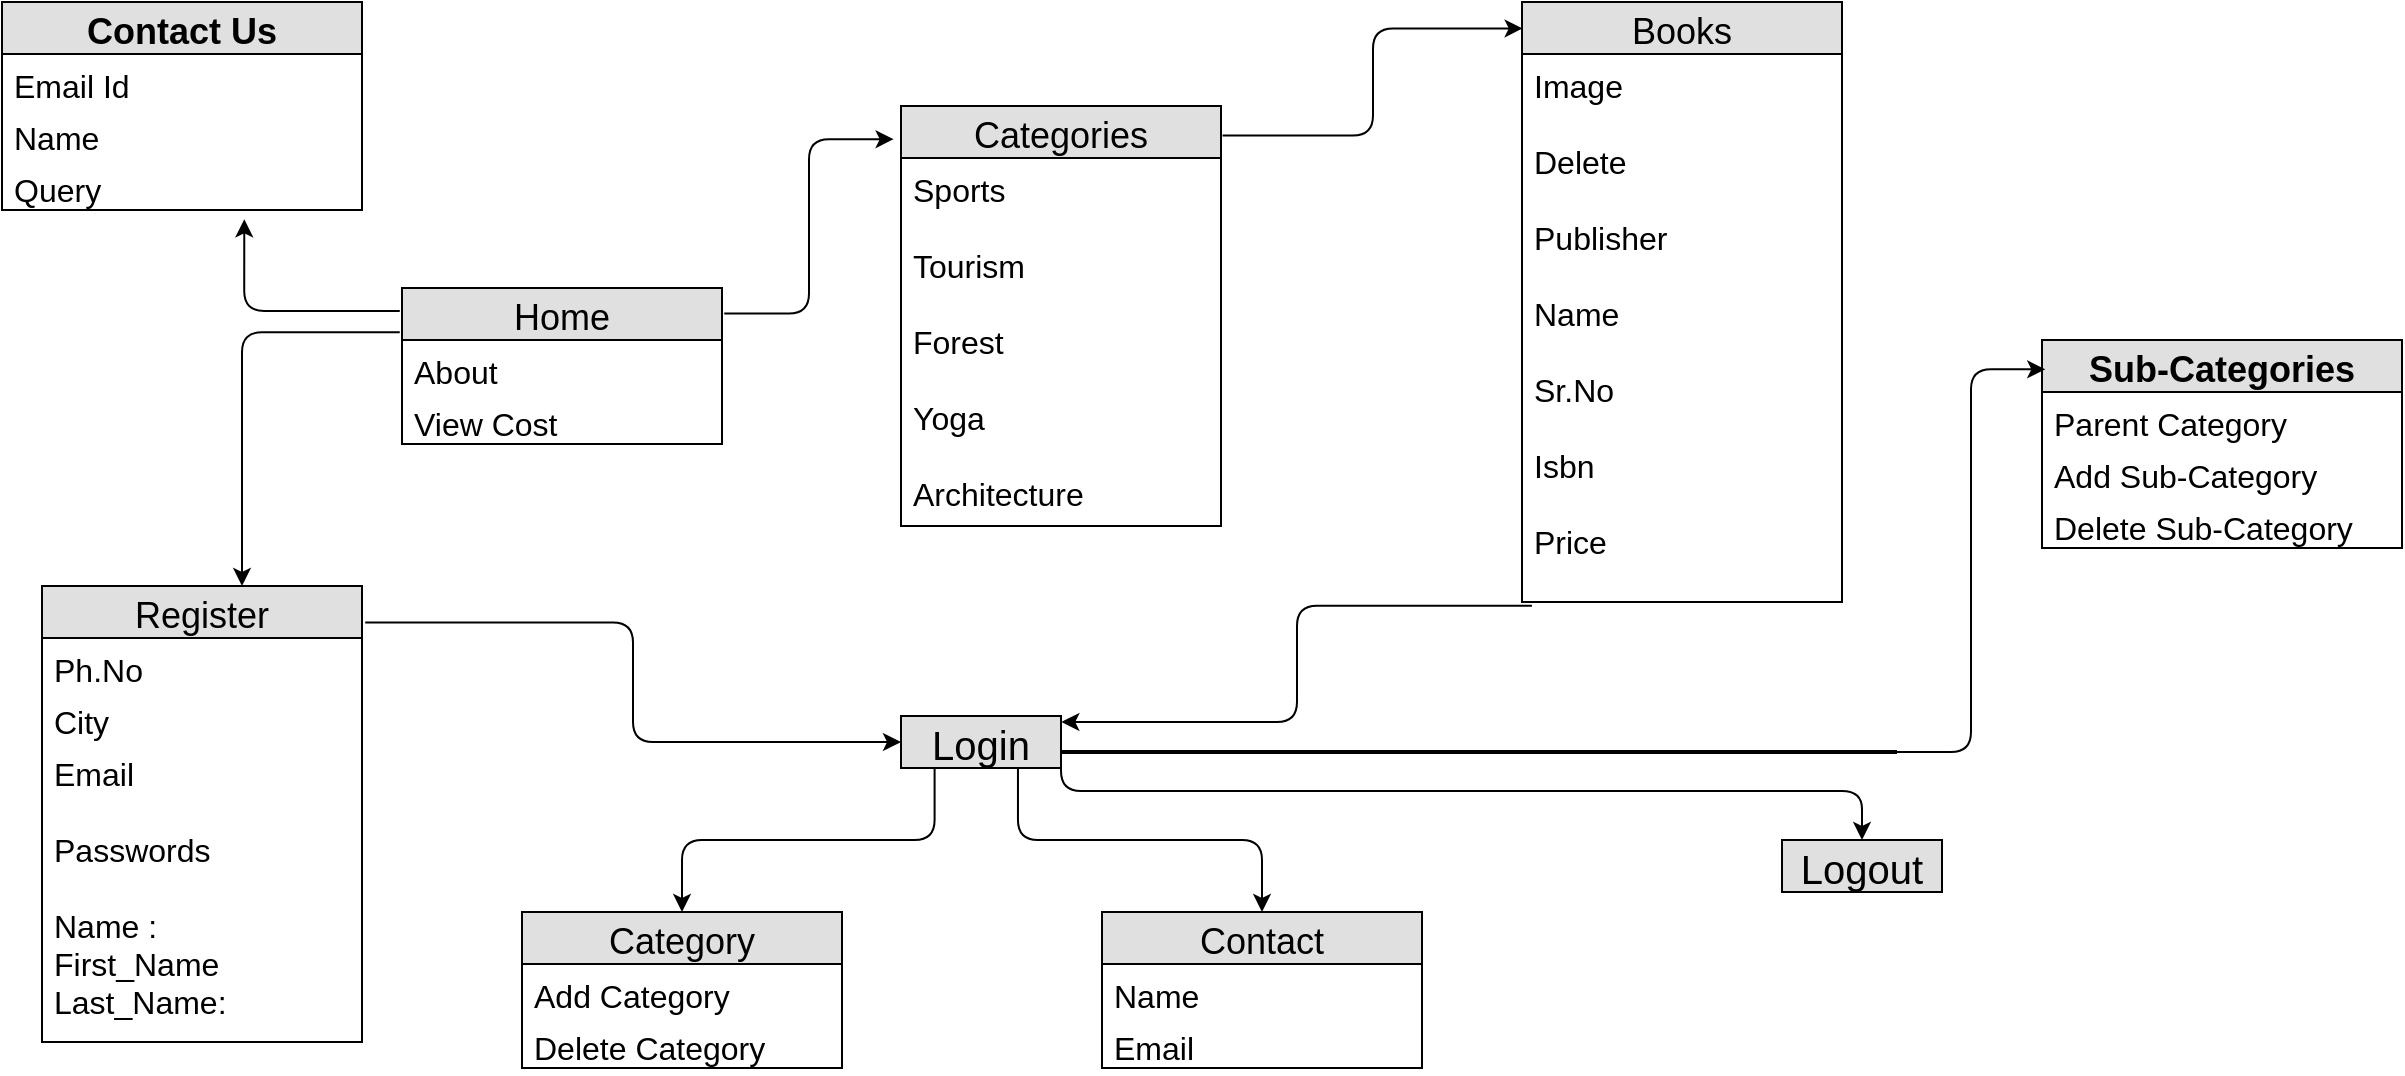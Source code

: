 <mxfile version="11.3.0" type="google" pages="1"><diagram id="Okb6y1DWq1Vlc11aZe7Y" name="Page-1"><mxGraphModel dx="2847" dy="1560" grid="1" gridSize="10" guides="1" tooltips="1" connect="1" arrows="1" fold="1" page="1" pageScale="1" pageWidth="850" pageHeight="1100" math="0" shadow="0"><root><mxCell id="0"/><mxCell id="1" parent="0"/><mxCell id="1C-VK3eP7veHyO8BRSJ3-11" value="Contact Us" style="swimlane;fontStyle=1;childLayout=stackLayout;horizontal=1;startSize=26;fillColor=#e0e0e0;horizontalStack=0;resizeParent=1;resizeParentMax=0;resizeLast=0;collapsible=1;marginBottom=0;swimlaneFillColor=#ffffff;align=center;fontSize=18;" parent="1" vertex="1"><mxGeometry x="20" y="20" width="180" height="104" as="geometry"/></mxCell><mxCell id="1C-VK3eP7veHyO8BRSJ3-12" value="Email Id" style="text;strokeColor=none;fillColor=none;spacingLeft=4;spacingRight=4;overflow=hidden;rotatable=0;points=[[0,0.5],[1,0.5]];portConstraint=eastwest;fontSize=16;" parent="1C-VK3eP7veHyO8BRSJ3-11" vertex="1"><mxGeometry y="26" width="180" height="26" as="geometry"/></mxCell><mxCell id="1C-VK3eP7veHyO8BRSJ3-13" value="Name" style="text;strokeColor=none;fillColor=none;spacingLeft=4;spacingRight=4;overflow=hidden;rotatable=0;points=[[0,0.5],[1,0.5]];portConstraint=eastwest;fontSize=16;" parent="1C-VK3eP7veHyO8BRSJ3-11" vertex="1"><mxGeometry y="52" width="180" height="26" as="geometry"/></mxCell><mxCell id="1C-VK3eP7veHyO8BRSJ3-14" value="Query" style="text;strokeColor=none;fillColor=none;spacingLeft=4;spacingRight=4;overflow=hidden;rotatable=0;points=[[0,0.5],[1,0.5]];portConstraint=eastwest;fontSize=16;" parent="1C-VK3eP7veHyO8BRSJ3-11" vertex="1"><mxGeometry y="78" width="180" height="26" as="geometry"/></mxCell><mxCell id="1C-VK3eP7veHyO8BRSJ3-20" value="Home" style="swimlane;fontStyle=0;childLayout=stackLayout;horizontal=1;startSize=26;fillColor=#e0e0e0;horizontalStack=0;resizeParent=1;resizeParentMax=0;resizeLast=0;collapsible=1;marginBottom=0;swimlaneFillColor=#ffffff;align=center;fontSize=18;" parent="1" vertex="1"><mxGeometry x="220" y="163" width="160" height="78" as="geometry"/></mxCell><mxCell id="1C-VK3eP7veHyO8BRSJ3-21" value="About" style="text;strokeColor=none;fillColor=none;spacingLeft=4;spacingRight=4;overflow=hidden;rotatable=0;points=[[0,0.5],[1,0.5]];portConstraint=eastwest;fontSize=16;" parent="1C-VK3eP7veHyO8BRSJ3-20" vertex="1"><mxGeometry y="26" width="160" height="26" as="geometry"/></mxCell><mxCell id="1C-VK3eP7veHyO8BRSJ3-22" value="View Cost" style="text;strokeColor=none;fillColor=none;spacingLeft=4;spacingRight=4;overflow=hidden;rotatable=0;points=[[0,0.5],[1,0.5]];portConstraint=eastwest;fontSize=16;" parent="1C-VK3eP7veHyO8BRSJ3-20" vertex="1"><mxGeometry y="52" width="160" height="26" as="geometry"/></mxCell><mxCell id="1C-VK3eP7veHyO8BRSJ3-24" value="Register" style="swimlane;fontStyle=0;childLayout=stackLayout;horizontal=1;startSize=26;fillColor=#e0e0e0;horizontalStack=0;resizeParent=1;resizeParentMax=0;resizeLast=0;collapsible=1;marginBottom=0;swimlaneFillColor=#ffffff;align=center;fontSize=18;" parent="1" vertex="1"><mxGeometry x="40" y="312" width="160" height="228" as="geometry"/></mxCell><mxCell id="1C-VK3eP7veHyO8BRSJ3-25" value="Ph.No" style="text;strokeColor=none;fillColor=none;spacingLeft=4;spacingRight=4;overflow=hidden;rotatable=0;points=[[0,0.5],[1,0.5]];portConstraint=eastwest;fontSize=16;" parent="1C-VK3eP7veHyO8BRSJ3-24" vertex="1"><mxGeometry y="26" width="160" height="26" as="geometry"/></mxCell><mxCell id="1C-VK3eP7veHyO8BRSJ3-26" value="City" style="text;strokeColor=none;fillColor=none;spacingLeft=4;spacingRight=4;overflow=hidden;rotatable=0;points=[[0,0.5],[1,0.5]];portConstraint=eastwest;fontSize=16;" parent="1C-VK3eP7veHyO8BRSJ3-24" vertex="1"><mxGeometry y="52" width="160" height="26" as="geometry"/></mxCell><mxCell id="1C-VK3eP7veHyO8BRSJ3-27" value="Email&#10;&#10;Passwords&#10;&#10;Name :&#10;First_Name&#10;Last_Name:&#10;" style="text;strokeColor=none;fillColor=none;spacingLeft=4;spacingRight=4;overflow=hidden;rotatable=0;points=[[0,0.5],[1,0.5]];portConstraint=eastwest;fontSize=16;" parent="1C-VK3eP7veHyO8BRSJ3-24" vertex="1"><mxGeometry y="78" width="160" height="150" as="geometry"/></mxCell><mxCell id="1C-VK3eP7veHyO8BRSJ3-28" value="Categories" style="swimlane;fontStyle=0;childLayout=stackLayout;horizontal=1;startSize=26;fillColor=#e0e0e0;horizontalStack=0;resizeParent=1;resizeParentMax=0;resizeLast=0;collapsible=1;marginBottom=0;swimlaneFillColor=#ffffff;align=center;fontSize=18;" parent="1" vertex="1"><mxGeometry x="469.5" y="72" width="160" height="210" as="geometry"/></mxCell><mxCell id="1C-VK3eP7veHyO8BRSJ3-29" value="Sports&#10;&#10;Tourism&#10;&#10;Forest&#10;&#10;Yoga&#10;&#10;Architecture&#10;" style="text;strokeColor=none;fillColor=none;spacingLeft=4;spacingRight=4;overflow=hidden;rotatable=0;points=[[0,0.5],[1,0.5]];portConstraint=eastwest;fontSize=16;" parent="1C-VK3eP7veHyO8BRSJ3-28" vertex="1"><mxGeometry y="26" width="160" height="184" as="geometry"/></mxCell><mxCell id="1C-VK3eP7veHyO8BRSJ3-32" value="Login" style="text;align=center;verticalAlign=middle;spacingLeft=4;spacingRight=4;strokeColor=#000000;fillColor=#e0e0e0;rotatable=0;points=[[0,0.5],[1,0.5]];portConstraint=eastwest;fontSize=20;" parent="1" vertex="1"><mxGeometry x="469.5" y="377" width="80" height="26" as="geometry"/></mxCell><mxCell id="1C-VK3eP7veHyO8BRSJ3-33" value="Contact" style="swimlane;fontStyle=0;childLayout=stackLayout;horizontal=1;startSize=26;fillColor=#e0e0e0;horizontalStack=0;resizeParent=1;resizeParentMax=0;resizeLast=0;collapsible=1;marginBottom=0;swimlaneFillColor=#ffffff;align=center;fontSize=18;" parent="1" vertex="1"><mxGeometry x="570" y="475" width="160" height="78" as="geometry"/></mxCell><mxCell id="1C-VK3eP7veHyO8BRSJ3-34" value="Name" style="text;strokeColor=none;fillColor=none;spacingLeft=4;spacingRight=4;overflow=hidden;rotatable=0;points=[[0,0.5],[1,0.5]];portConstraint=eastwest;fontSize=16;" parent="1C-VK3eP7veHyO8BRSJ3-33" vertex="1"><mxGeometry y="26" width="160" height="26" as="geometry"/></mxCell><mxCell id="1C-VK3eP7veHyO8BRSJ3-35" value="Email" style="text;strokeColor=none;fillColor=none;spacingLeft=4;spacingRight=4;overflow=hidden;rotatable=0;points=[[0,0.5],[1,0.5]];portConstraint=eastwest;fontSize=16;" parent="1C-VK3eP7veHyO8BRSJ3-33" vertex="1"><mxGeometry y="52" width="160" height="26" as="geometry"/></mxCell><mxCell id="1C-VK3eP7veHyO8BRSJ3-37" value="Category" style="swimlane;fontStyle=0;childLayout=stackLayout;horizontal=1;startSize=26;fillColor=#e0e0e0;horizontalStack=0;resizeParent=1;resizeParentMax=0;resizeLast=0;collapsible=1;marginBottom=0;swimlaneFillColor=#ffffff;align=center;fontSize=18;" parent="1" vertex="1"><mxGeometry x="280" y="475" width="160" height="78" as="geometry"/></mxCell><mxCell id="1C-VK3eP7veHyO8BRSJ3-38" value="Add Category" style="text;strokeColor=none;fillColor=none;spacingLeft=4;spacingRight=4;overflow=hidden;rotatable=0;points=[[0,0.5],[1,0.5]];portConstraint=eastwest;fontSize=16;" parent="1C-VK3eP7veHyO8BRSJ3-37" vertex="1"><mxGeometry y="26" width="160" height="26" as="geometry"/></mxCell><mxCell id="1C-VK3eP7veHyO8BRSJ3-39" value="Delete Category" style="text;strokeColor=none;fillColor=none;spacingLeft=4;spacingRight=4;overflow=hidden;rotatable=0;points=[[0,0.5],[1,0.5]];portConstraint=eastwest;fontSize=16;" parent="1C-VK3eP7veHyO8BRSJ3-37" vertex="1"><mxGeometry y="52" width="160" height="26" as="geometry"/></mxCell><mxCell id="1C-VK3eP7veHyO8BRSJ3-41" value="Sub-Categories" style="swimlane;fontStyle=1;childLayout=stackLayout;horizontal=1;startSize=26;fillColor=#e0e0e0;horizontalStack=0;resizeParent=1;resizeParentMax=0;resizeLast=0;collapsible=1;marginBottom=0;swimlaneFillColor=#ffffff;align=center;fontSize=18;" parent="1" vertex="1"><mxGeometry x="1040" y="189" width="180" height="104" as="geometry"/></mxCell><mxCell id="1C-VK3eP7veHyO8BRSJ3-42" value="Parent Category" style="text;strokeColor=none;fillColor=none;spacingLeft=4;spacingRight=4;overflow=hidden;rotatable=0;points=[[0,0.5],[1,0.5]];portConstraint=eastwest;fontSize=16;" parent="1C-VK3eP7veHyO8BRSJ3-41" vertex="1"><mxGeometry y="26" width="180" height="26" as="geometry"/></mxCell><mxCell id="1C-VK3eP7veHyO8BRSJ3-43" value="Add Sub-Category" style="text;strokeColor=none;fillColor=none;spacingLeft=4;spacingRight=4;overflow=hidden;rotatable=0;points=[[0,0.5],[1,0.5]];portConstraint=eastwest;fontSize=16;" parent="1C-VK3eP7veHyO8BRSJ3-41" vertex="1"><mxGeometry y="52" width="180" height="26" as="geometry"/></mxCell><mxCell id="1C-VK3eP7veHyO8BRSJ3-44" value="Delete Sub-Category" style="text;strokeColor=none;fillColor=none;spacingLeft=4;spacingRight=4;overflow=hidden;rotatable=0;points=[[0,0.5],[1,0.5]];portConstraint=eastwest;fontSize=16;" parent="1C-VK3eP7veHyO8BRSJ3-41" vertex="1"><mxGeometry y="78" width="180" height="26" as="geometry"/></mxCell><mxCell id="1C-VK3eP7veHyO8BRSJ3-45" value="Logout" style="text;align=center;verticalAlign=middle;spacingLeft=4;spacingRight=4;strokeColor=#000000;fillColor=#e0e0e0;rotatable=0;points=[[0,0.5],[1,0.5]];portConstraint=eastwest;fontSize=20;" parent="1" vertex="1"><mxGeometry x="910" y="439" width="80" height="26" as="geometry"/></mxCell><mxCell id="1C-VK3eP7veHyO8BRSJ3-52" value="" style="edgeStyle=segmentEdgeStyle;endArrow=classic;html=1;fontSize=16;entryX=0.673;entryY=1.179;entryDx=0;entryDy=0;entryPerimeter=0;exitX=-0.007;exitY=0.148;exitDx=0;exitDy=0;exitPerimeter=0;" parent="1" source="1C-VK3eP7veHyO8BRSJ3-20" target="1C-VK3eP7veHyO8BRSJ3-14" edge="1"><mxGeometry width="50" height="50" relative="1" as="geometry"><mxPoint x="220" y="202" as="sourcePoint"/><mxPoint x="140" y="152" as="targetPoint"/></mxGeometry></mxCell><mxCell id="1C-VK3eP7veHyO8BRSJ3-53" value="" style="edgeStyle=segmentEdgeStyle;endArrow=classic;html=1;fontSize=16;exitX=-0.007;exitY=-0.149;exitDx=0;exitDy=0;exitPerimeter=0;" parent="1" source="1C-VK3eP7veHyO8BRSJ3-21" edge="1"><mxGeometry width="50" height="50" relative="1" as="geometry"><mxPoint x="210" y="222" as="sourcePoint"/><mxPoint x="140" y="312" as="targetPoint"/></mxGeometry></mxCell><mxCell id="1C-VK3eP7veHyO8BRSJ3-54" value="" style="edgeStyle=elbowEdgeStyle;elbow=horizontal;endArrow=classic;html=1;fontSize=16;exitX=1.007;exitY=0.163;exitDx=0;exitDy=0;exitPerimeter=0;entryX=-0.023;entryY=0.079;entryDx=0;entryDy=0;entryPerimeter=0;" parent="1" source="1C-VK3eP7veHyO8BRSJ3-20" target="1C-VK3eP7veHyO8BRSJ3-28" edge="1"><mxGeometry width="50" height="50" relative="1" as="geometry"><mxPoint x="400" y="149" as="sourcePoint"/><mxPoint x="450" y="99" as="targetPoint"/></mxGeometry></mxCell><mxCell id="1C-VK3eP7veHyO8BRSJ3-55" value="Books" style="swimlane;fontStyle=0;childLayout=stackLayout;horizontal=1;startSize=26;fillColor=#e0e0e0;horizontalStack=0;resizeParent=1;resizeParentMax=0;resizeLast=0;collapsible=1;marginBottom=0;swimlaneFillColor=#ffffff;align=center;fontSize=18;" parent="1" vertex="1"><mxGeometry x="780" y="20" width="160" height="300" as="geometry"/></mxCell><mxCell id="1C-VK3eP7veHyO8BRSJ3-56" value="Image&#10;&#10;Delete &#10;&#10;Publisher&#10;&#10;Name&#10;&#10;Sr.No&#10;&#10;Isbn&#10;&#10;Price&#10;" style="text;strokeColor=none;fillColor=none;spacingLeft=4;spacingRight=4;overflow=hidden;rotatable=0;points=[[0,0.5],[1,0.5]];portConstraint=eastwest;fontSize=16;" parent="1C-VK3eP7veHyO8BRSJ3-55" vertex="1"><mxGeometry y="26" width="160" height="274" as="geometry"/></mxCell><mxCell id="1C-VK3eP7veHyO8BRSJ3-57" value="" style="edgeStyle=elbowEdgeStyle;elbow=horizontal;endArrow=classic;html=1;fontSize=16;exitX=1.005;exitY=0.07;exitDx=0;exitDy=0;exitPerimeter=0;entryX=0.002;entryY=0.044;entryDx=0;entryDy=0;entryPerimeter=0;" parent="1" source="1C-VK3eP7veHyO8BRSJ3-28" target="1C-VK3eP7veHyO8BRSJ3-55" edge="1"><mxGeometry width="50" height="50" relative="1" as="geometry"><mxPoint x="728" y="107" as="sourcePoint"/><mxPoint x="778" y="57" as="targetPoint"/></mxGeometry></mxCell><mxCell id="1C-VK3eP7veHyO8BRSJ3-59" value="" style="edgeStyle=elbowEdgeStyle;elbow=vertical;endArrow=classic;html=1;fontSize=16;entryX=0.5;entryY=0;entryDx=0;entryDy=0;exitX=0.21;exitY=1.013;exitDx=0;exitDy=0;exitPerimeter=0;" parent="1" source="1C-VK3eP7veHyO8BRSJ3-32" target="1C-VK3eP7veHyO8BRSJ3-37" edge="1"><mxGeometry width="50" height="50" relative="1" as="geometry"><mxPoint x="510" y="430" as="sourcePoint"/><mxPoint x="453" y="438" as="targetPoint"/></mxGeometry></mxCell><mxCell id="1C-VK3eP7veHyO8BRSJ3-60" value="" style="edgeStyle=elbowEdgeStyle;elbow=vertical;endArrow=classic;html=1;fontSize=16;entryX=0.5;entryY=0;entryDx=0;entryDy=0;exitX=0.731;exitY=1.013;exitDx=0;exitDy=0;exitPerimeter=0;" parent="1" source="1C-VK3eP7veHyO8BRSJ3-32" target="1C-VK3eP7veHyO8BRSJ3-33" edge="1"><mxGeometry width="50" height="50" relative="1" as="geometry"><mxPoint x="550" y="430" as="sourcePoint"/><mxPoint x="525.833" y="508.5" as="targetPoint"/></mxGeometry></mxCell><mxCell id="1C-VK3eP7veHyO8BRSJ3-62" value="" style="edgeStyle=elbowEdgeStyle;elbow=horizontal;endArrow=classic;html=1;fontSize=16;entryX=0;entryY=0.5;entryDx=0;entryDy=0;exitX=1.01;exitY=0.08;exitDx=0;exitDy=0;exitPerimeter=0;" parent="1" source="1C-VK3eP7veHyO8BRSJ3-24" target="1C-VK3eP7veHyO8BRSJ3-32" edge="1"><mxGeometry width="50" height="50" relative="1" as="geometry"><mxPoint x="225" y="350" as="sourcePoint"/><mxPoint x="90" y="600" as="targetPoint"/></mxGeometry></mxCell><mxCell id="1C-VK3eP7veHyO8BRSJ3-68" value="" style="edgeStyle=elbowEdgeStyle;elbow=horizontal;endArrow=classic;html=1;fontSize=16;entryX=1.002;entryY=0.115;entryDx=0;entryDy=0;entryPerimeter=0;exitX=0.031;exitY=1.007;exitDx=0;exitDy=0;exitPerimeter=0;" parent="1" source="1C-VK3eP7veHyO8BRSJ3-56" target="1C-VK3eP7veHyO8BRSJ3-32" edge="1"><mxGeometry width="50" height="50" relative="1" as="geometry"><mxPoint x="810" y="340" as="sourcePoint"/><mxPoint x="90" y="600" as="targetPoint"/></mxGeometry></mxCell><mxCell id="1C-VK3eP7veHyO8BRSJ3-69" value="" style="edgeStyle=elbowEdgeStyle;elbow=vertical;endArrow=classic;html=1;fontSize=16;exitX=1;exitY=0.5;exitDx=0;exitDy=0;" parent="1" source="1C-VK3eP7veHyO8BRSJ3-32" target="1C-VK3eP7veHyO8BRSJ3-45" edge="1"><mxGeometry width="50" height="50" relative="1" as="geometry"><mxPoint x="753" y="487" as="sourcePoint"/><mxPoint x="803" y="437" as="targetPoint"/></mxGeometry></mxCell><mxCell id="1C-VK3eP7veHyO8BRSJ3-71" value="" style="line;strokeWidth=2;html=1;fontSize=16;" parent="1" vertex="1"><mxGeometry x="549.5" y="390" width="418" height="10" as="geometry"/></mxCell><mxCell id="1C-VK3eP7veHyO8BRSJ3-72" value="" style="edgeStyle=elbowEdgeStyle;elbow=horizontal;endArrow=classic;html=1;fontSize=16;exitX=1;exitY=0.5;exitDx=0;exitDy=0;exitPerimeter=0;entryX=0.009;entryY=0.141;entryDx=0;entryDy=0;entryPerimeter=0;" parent="1" source="1C-VK3eP7veHyO8BRSJ3-71" target="1C-VK3eP7veHyO8BRSJ3-41" edge="1"><mxGeometry width="50" height="50" relative="1" as="geometry"><mxPoint x="390" y="650" as="sourcePoint"/><mxPoint x="440" y="600" as="targetPoint"/></mxGeometry></mxCell></root></mxGraphModel></diagram></mxfile>